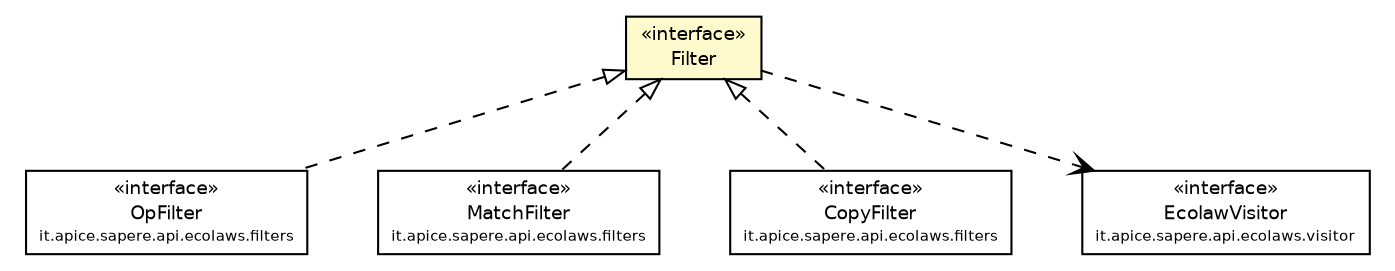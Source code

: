 #!/usr/local/bin/dot
#
# Class diagram 
# Generated by UmlGraph version 4.4 (http://www.spinellis.gr/sw/umlgraph)
#

digraph G {
	edge [fontname="Helvetica",fontsize=10,labelfontname="Helvetica",labelfontsize=10];
	node [fontname="Helvetica",fontsize=10,shape=plaintext];
	// it.apice.sapere.api.ecolaws.Filter
	c2045 [label=<<table border="0" cellborder="1" cellspacing="0" cellpadding="2" port="p" bgcolor="lemonChiffon" href="./Filter.html">
		<tr><td><table border="0" cellspacing="0" cellpadding="1">
			<tr><td> &laquo;interface&raquo; </td></tr>
			<tr><td> Filter </td></tr>
		</table></td></tr>
		</table>>, fontname="Helvetica", fontcolor="black", fontsize=9.0];
	// it.apice.sapere.api.ecolaws.filters.OpFilter
	c2048 [label=<<table border="0" cellborder="1" cellspacing="0" cellpadding="2" port="p" href="./filters/OpFilter.html">
		<tr><td><table border="0" cellspacing="0" cellpadding="1">
			<tr><td> &laquo;interface&raquo; </td></tr>
			<tr><td> OpFilter </td></tr>
			<tr><td><font point-size="7.0"> it.apice.sapere.api.ecolaws.filters </font></td></tr>
		</table></td></tr>
		</table>>, fontname="Helvetica", fontcolor="black", fontsize=9.0];
	// it.apice.sapere.api.ecolaws.filters.MatchFilter
	c2049 [label=<<table border="0" cellborder="1" cellspacing="0" cellpadding="2" port="p" href="./filters/MatchFilter.html">
		<tr><td><table border="0" cellspacing="0" cellpadding="1">
			<tr><td> &laquo;interface&raquo; </td></tr>
			<tr><td> MatchFilter </td></tr>
			<tr><td><font point-size="7.0"> it.apice.sapere.api.ecolaws.filters </font></td></tr>
		</table></td></tr>
		</table>>, fontname="Helvetica", fontcolor="black", fontsize=9.0];
	// it.apice.sapere.api.ecolaws.filters.CopyFilter
	c2053 [label=<<table border="0" cellborder="1" cellspacing="0" cellpadding="2" port="p" href="./filters/CopyFilter.html">
		<tr><td><table border="0" cellspacing="0" cellpadding="1">
			<tr><td> &laquo;interface&raquo; </td></tr>
			<tr><td> CopyFilter </td></tr>
			<tr><td><font point-size="7.0"> it.apice.sapere.api.ecolaws.filters </font></td></tr>
		</table></td></tr>
		</table>>, fontname="Helvetica", fontcolor="black", fontsize=9.0];
	// it.apice.sapere.api.ecolaws.visitor.EcolawVisitor
	c2074 [label=<<table border="0" cellborder="1" cellspacing="0" cellpadding="2" port="p" href="./visitor/EcolawVisitor.html">
		<tr><td><table border="0" cellspacing="0" cellpadding="1">
			<tr><td> &laquo;interface&raquo; </td></tr>
			<tr><td> EcolawVisitor </td></tr>
			<tr><td><font point-size="7.0"> it.apice.sapere.api.ecolaws.visitor </font></td></tr>
		</table></td></tr>
		</table>>, fontname="Helvetica", fontcolor="black", fontsize=9.0];
	//it.apice.sapere.api.ecolaws.filters.OpFilter implements it.apice.sapere.api.ecolaws.Filter
	c2045:p -> c2048:p [dir=back,arrowtail=empty,style=dashed];
	//it.apice.sapere.api.ecolaws.filters.MatchFilter implements it.apice.sapere.api.ecolaws.Filter
	c2045:p -> c2049:p [dir=back,arrowtail=empty,style=dashed];
	//it.apice.sapere.api.ecolaws.filters.CopyFilter implements it.apice.sapere.api.ecolaws.Filter
	c2045:p -> c2053:p [dir=back,arrowtail=empty,style=dashed];
	// it.apice.sapere.api.ecolaws.Filter DEPEND it.apice.sapere.api.ecolaws.visitor.EcolawVisitor
	c2045:p -> c2074:p [taillabel="", label="", headlabel="", fontname="Helvetica", fontcolor="black", fontsize=10.0, color="black", arrowhead=open, style=dashed];
}


